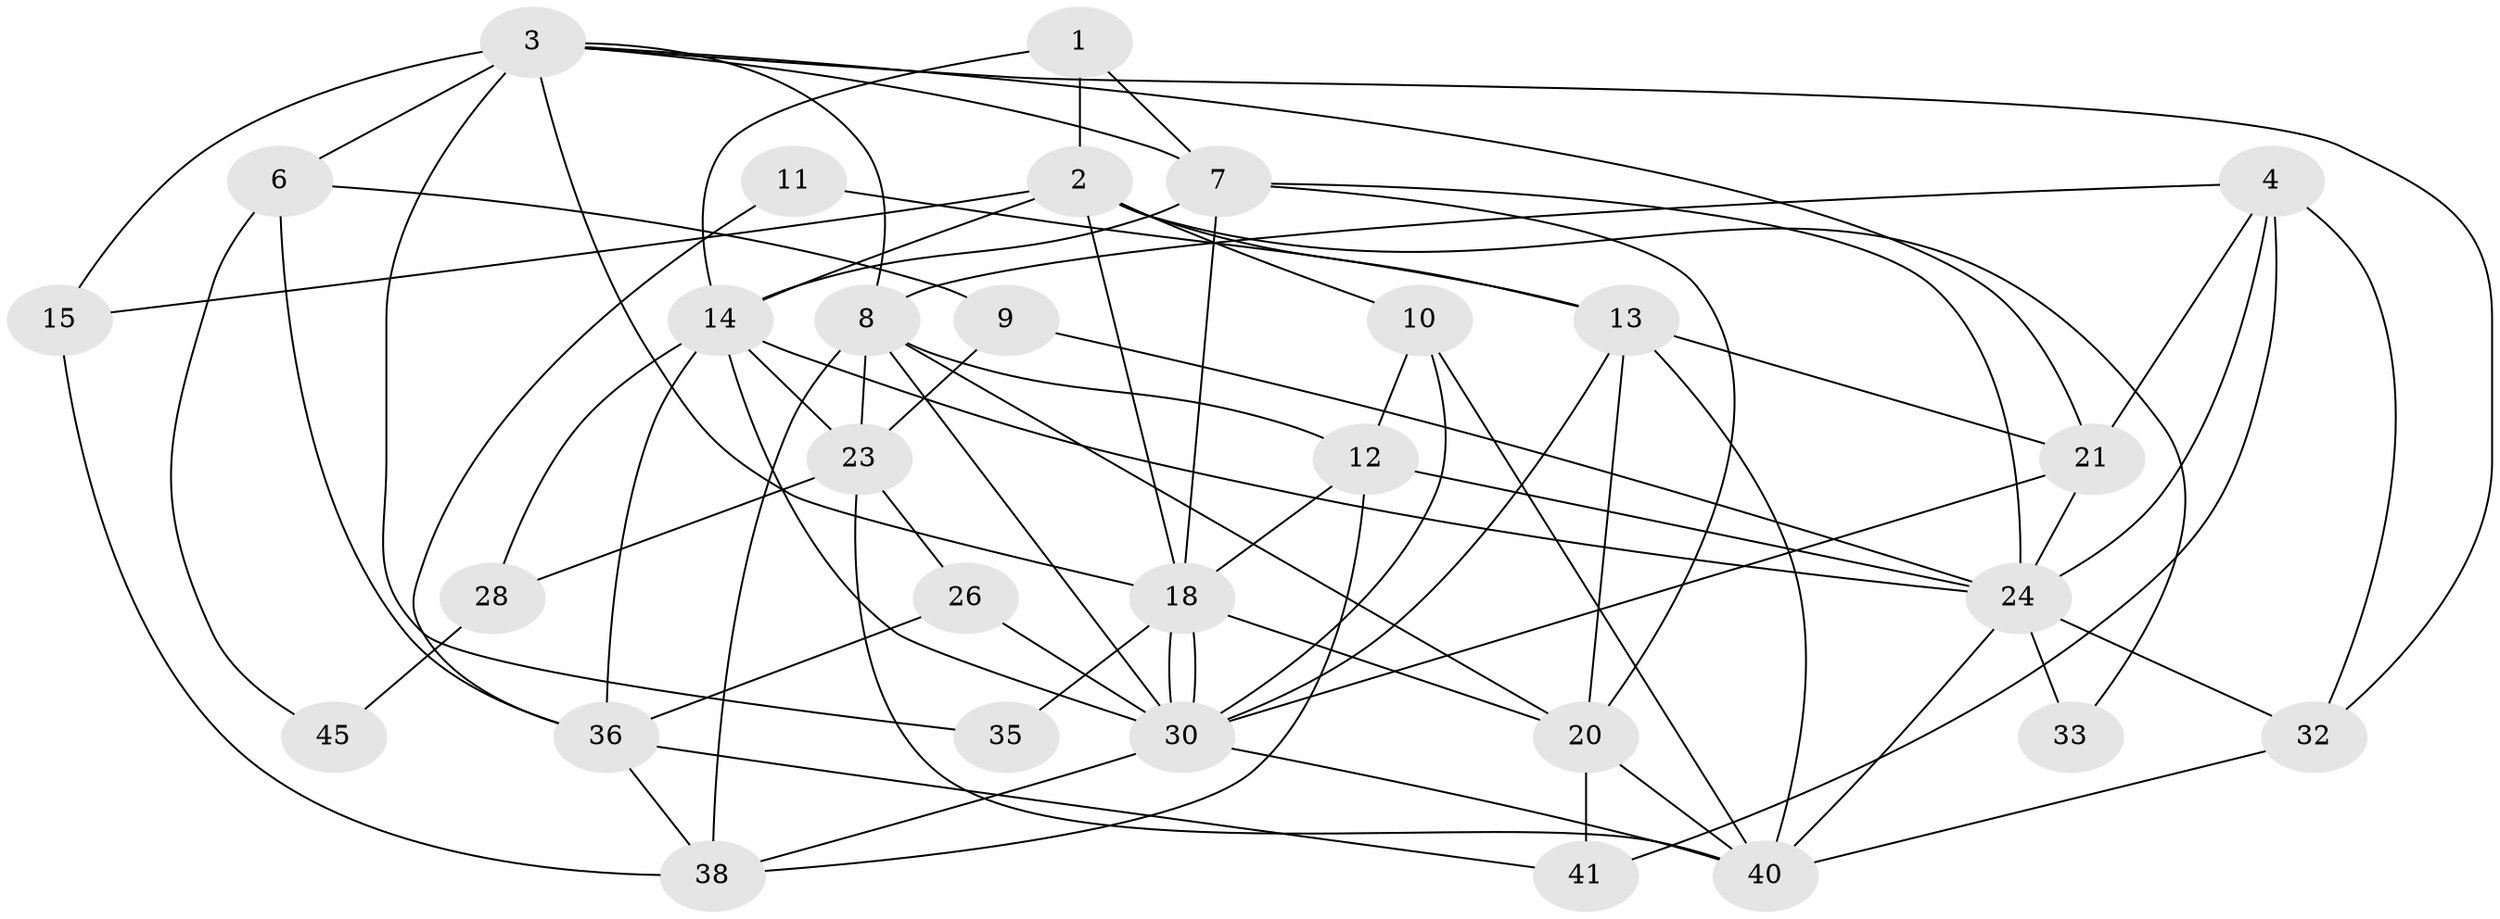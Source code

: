 // Generated by graph-tools (version 1.1) at 2025/23/03/03/25 07:23:59]
// undirected, 30 vertices, 76 edges
graph export_dot {
graph [start="1"]
  node [color=gray90,style=filled];
  1;
  2 [super="+5"];
  3 [super="+42"];
  4 [super="+27"];
  6 [super="+29"];
  7 [super="+17"];
  8 [super="+31"];
  9;
  10 [super="+22"];
  11;
  12 [super="+49"];
  13 [super="+19"];
  14 [super="+16"];
  15;
  18 [super="+47"];
  20 [super="+48"];
  21;
  23 [super="+25"];
  24 [super="+46"];
  26 [super="+34"];
  28;
  30 [super="+37"];
  32 [super="+39"];
  33;
  35;
  36 [super="+43"];
  38 [super="+50"];
  40 [super="+44"];
  41;
  45;
  1 -- 7;
  1 -- 14;
  1 -- 2;
  2 -- 33;
  2 -- 10;
  2 -- 15;
  2 -- 14;
  2 -- 13;
  2 -- 18;
  3 -- 21;
  3 -- 7;
  3 -- 32;
  3 -- 35;
  3 -- 6 [weight=2];
  3 -- 8;
  3 -- 15;
  3 -- 18;
  4 -- 21;
  4 -- 8;
  4 -- 41;
  4 -- 32;
  4 -- 24;
  6 -- 9;
  6 -- 45;
  6 -- 36;
  7 -- 20;
  7 -- 14;
  7 -- 24;
  7 -- 18;
  8 -- 30;
  8 -- 20;
  8 -- 12;
  8 -- 38;
  8 -- 23;
  9 -- 23;
  9 -- 24;
  10 -- 30;
  10 -- 12;
  10 -- 40;
  11 -- 36;
  11 -- 13;
  12 -- 18;
  12 -- 24 [weight=2];
  12 -- 38;
  13 -- 20;
  13 -- 21;
  13 -- 30;
  13 -- 40;
  14 -- 30;
  14 -- 28 [weight=2];
  14 -- 36;
  14 -- 23 [weight=2];
  14 -- 24;
  15 -- 38;
  18 -- 30;
  18 -- 30;
  18 -- 20;
  18 -- 35;
  20 -- 41;
  20 -- 40;
  21 -- 24;
  21 -- 30;
  23 -- 26;
  23 -- 28;
  23 -- 40;
  24 -- 32;
  24 -- 33;
  24 -- 40;
  26 -- 36;
  26 -- 30;
  28 -- 45;
  30 -- 40;
  30 -- 38;
  32 -- 40;
  36 -- 38;
  36 -- 41;
}
